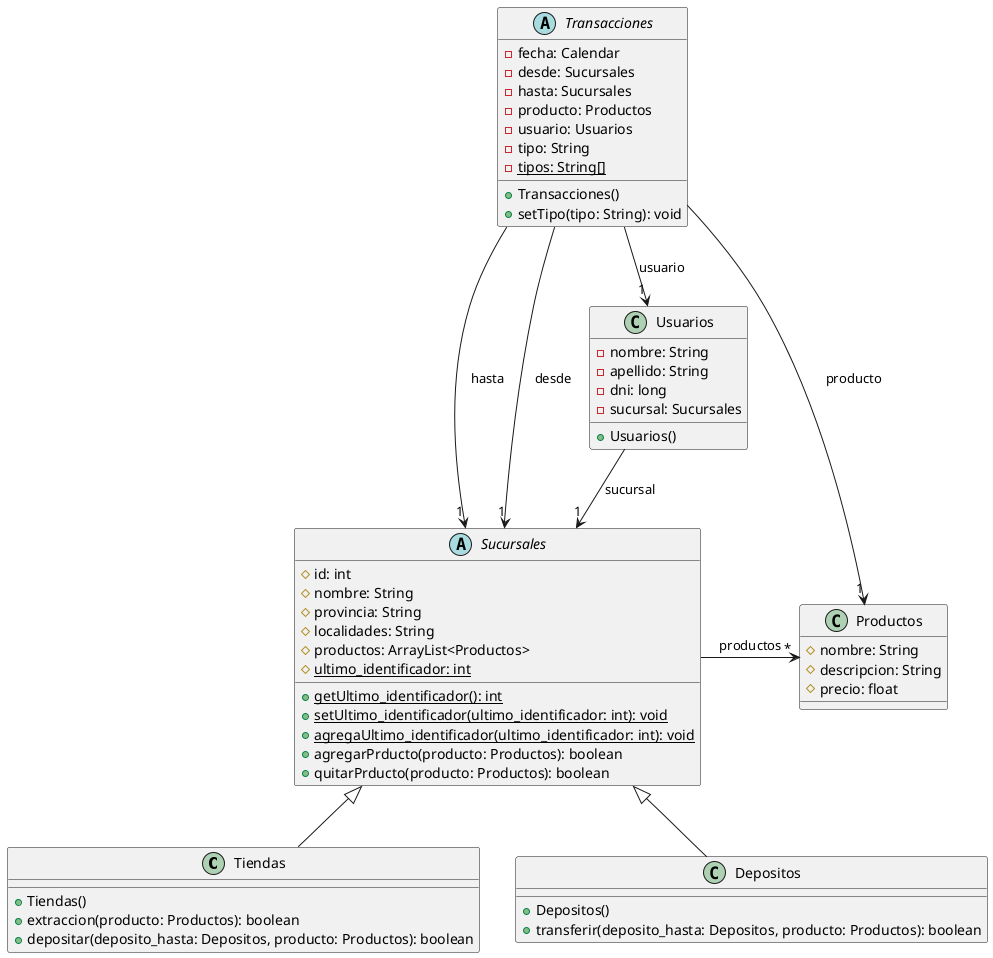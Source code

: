 @startuml
class Tiendas [[java:Dominio.Tiendas]] {
	+Tiendas()
	+extraccion(producto: Productos): boolean
	+depositar(deposito_hasta: Depositos, producto: Productos): boolean
}

class Usuarios [[java:Dominio.Usuarios]] {
	-nombre: String
	-apellido: String
	-dni: long
	-sucursal: Sucursales
	+Usuarios()
}

class Productos [[java:Dominio.Productos]] {
	#nombre: String
	#descripcion: String
	#precio: float
}

class Depositos [[java:Dominio.Depositos]] {
	+Depositos()
	+transferir(deposito_hasta: Depositos, producto: Productos): boolean
}

abstract class Sucursales [[java:Dominio.Sucursales]] {
	#id: int
	#nombre: String
	#provincia: String
	#localidades: String
	#productos: ArrayList<Productos>
	#{static} ultimo_identificador: int
	+{static} getUltimo_identificador(): int
	+{static} setUltimo_identificador(ultimo_identificador: int): void
	+{static} agregaUltimo_identificador(ultimo_identificador: int): void
	+agregarPrducto(producto: Productos): boolean
	+quitarPrducto(producto: Productos): boolean
}

abstract class Transacciones [[java:negocio.dominio.Transacciones]] {
	-fecha: Calendar
	-desde: Sucursales
	-hasta: Sucursales
	-producto: Productos
	-usuario: Usuarios
	-tipo: String
	-{static} tipos: String[]
	+Transacciones()
	+setTipo(tipo: String): void
}

Usuarios --> "1" Sucursales : sucursal
Sucursales <|-- Depositos
Sucursales <|-- Tiendas
Sucursales -> "*" Productos : productos

Transacciones --> "1" Sucursales : desde
Transacciones --> "1" Sucursales : hasta
Transacciones --> "1" Productos : producto
Transacciones --> "1" Usuarios : usuario

@enduml
